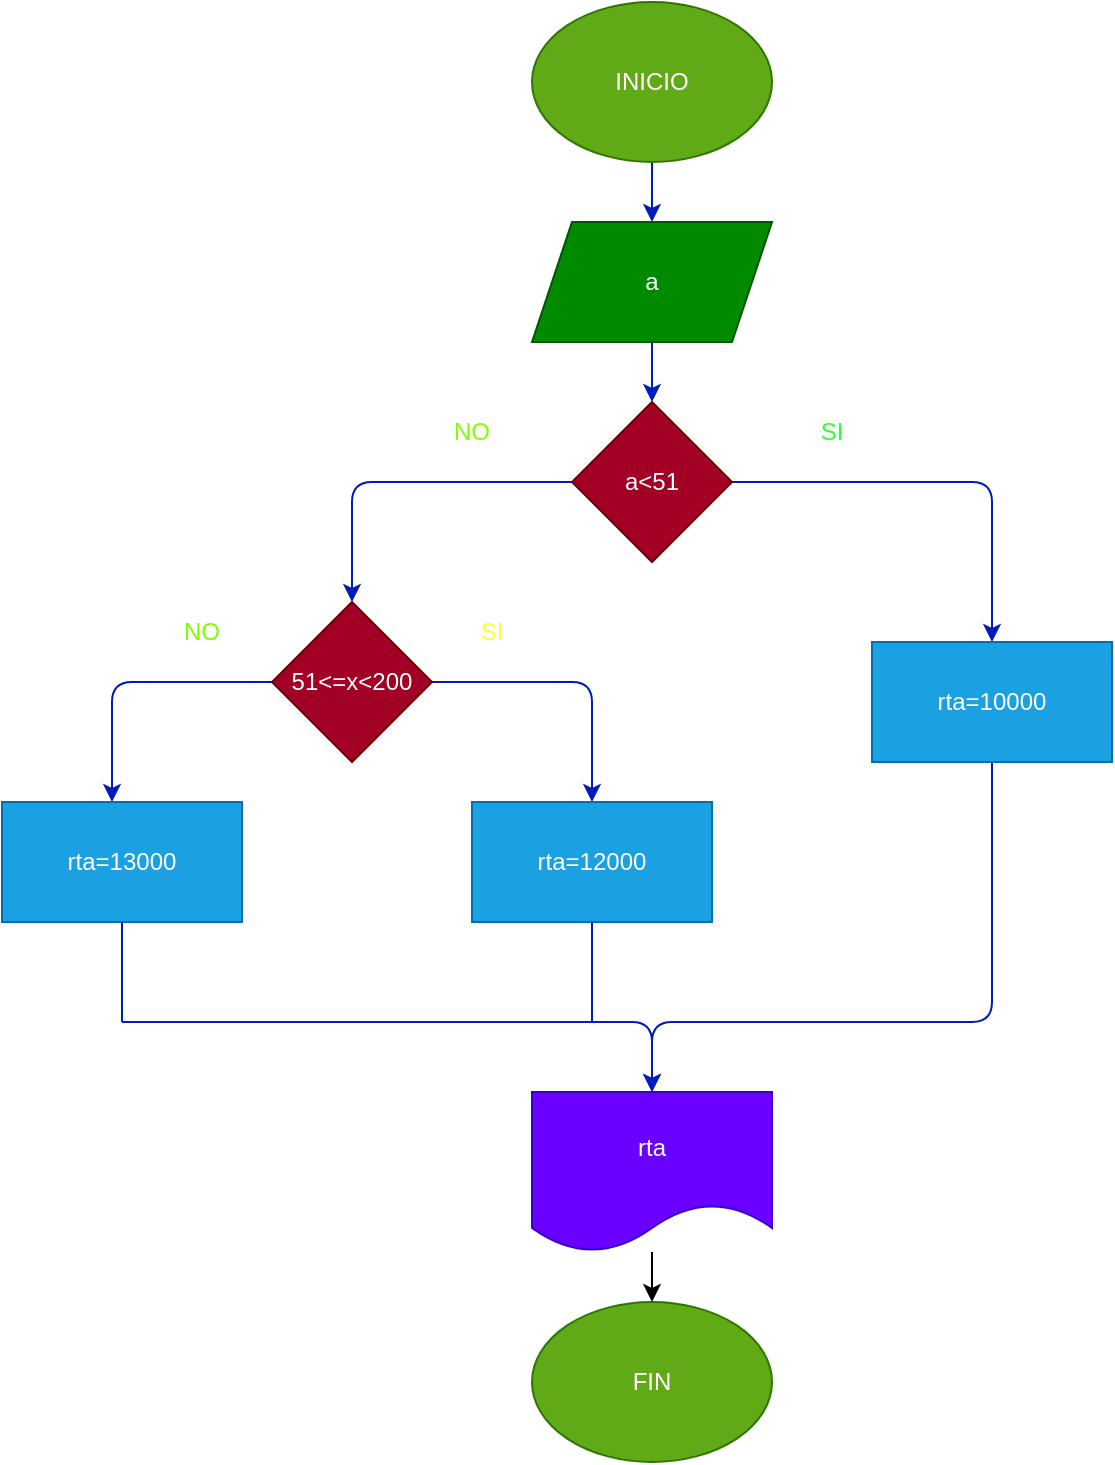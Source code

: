 <mxfile>
    <diagram id="9xjZ-wp1VaDTFRAoQmiA" name="Página-1">
        <mxGraphModel dx="692" dy="568" grid="1" gridSize="10" guides="1" tooltips="1" connect="1" arrows="1" fold="1" page="1" pageScale="1" pageWidth="850" pageHeight="1100" math="0" shadow="0">
            <root>
                <mxCell id="0"/>
                <mxCell id="1" parent="0"/>
                <mxCell id="2" value="" style="edgeStyle=none;html=1;fillColor=#0050ef;strokeColor=#001DBC;" parent="1" source="3" target="5" edge="1">
                    <mxGeometry relative="1" as="geometry"/>
                </mxCell>
                <mxCell id="3" value="INICIO" style="ellipse;whiteSpace=wrap;html=1;fillColor=#60a917;fontColor=#ffffff;strokeColor=#2D7600;" parent="1" vertex="1">
                    <mxGeometry x="415" width="120" height="80" as="geometry"/>
                </mxCell>
                <mxCell id="4" value="" style="edgeStyle=none;html=1;fillColor=#0050ef;strokeColor=#001DBC;" parent="1" source="5" target="8" edge="1">
                    <mxGeometry relative="1" as="geometry"/>
                </mxCell>
                <mxCell id="5" value="a" style="shape=parallelogram;perimeter=parallelogramPerimeter;whiteSpace=wrap;html=1;fixedSize=1;fillColor=#008a00;fontColor=#ffffff;strokeColor=#005700;" parent="1" vertex="1">
                    <mxGeometry x="415" y="110" width="120" height="60" as="geometry"/>
                </mxCell>
                <mxCell id="6" value="" style="edgeStyle=none;html=1;fillColor=#0050ef;strokeColor=#001DBC;" parent="1" source="8" target="10" edge="1">
                    <mxGeometry relative="1" as="geometry">
                        <Array as="points">
                            <mxPoint x="645" y="240"/>
                        </Array>
                    </mxGeometry>
                </mxCell>
                <mxCell id="7" value="" style="edgeStyle=none;html=1;fillColor=#0050ef;strokeColor=#001DBC;" parent="1" source="8" target="13" edge="1">
                    <mxGeometry relative="1" as="geometry">
                        <Array as="points">
                            <mxPoint x="325" y="240"/>
                        </Array>
                    </mxGeometry>
                </mxCell>
                <mxCell id="8" value="a&amp;lt;51" style="rhombus;whiteSpace=wrap;html=1;fillColor=#a20025;fontColor=#ffffff;strokeColor=#6F0000;" parent="1" vertex="1">
                    <mxGeometry x="435" y="200" width="80" height="80" as="geometry"/>
                </mxCell>
                <mxCell id="27" style="edgeStyle=none;html=1;entryX=0.5;entryY=0;entryDx=0;entryDy=0;fontColor=#33FF33;fillColor=#0050ef;strokeColor=#001DBC;" parent="1" source="10" target="20" edge="1">
                    <mxGeometry relative="1" as="geometry">
                        <Array as="points">
                            <mxPoint x="645" y="510"/>
                            <mxPoint x="475" y="510"/>
                        </Array>
                    </mxGeometry>
                </mxCell>
                <mxCell id="10" value="rta=10000" style="whiteSpace=wrap;html=1;fillColor=#1ba1e2;fontColor=#ffffff;strokeColor=#006EAF;" parent="1" vertex="1">
                    <mxGeometry x="585" y="320" width="120" height="60" as="geometry"/>
                </mxCell>
                <mxCell id="11" value="" style="edgeStyle=none;html=1;fillColor=#0050ef;strokeColor=#001DBC;" parent="1" source="13" target="15" edge="1">
                    <mxGeometry relative="1" as="geometry">
                        <Array as="points">
                            <mxPoint x="445" y="340"/>
                        </Array>
                    </mxGeometry>
                </mxCell>
                <mxCell id="12" value="" style="edgeStyle=none;html=1;fillColor=#0050ef;strokeColor=#001DBC;" parent="1" source="13" edge="1">
                    <mxGeometry relative="1" as="geometry">
                        <Array as="points">
                            <mxPoint x="205" y="340"/>
                        </Array>
                        <mxPoint x="205" y="400" as="targetPoint"/>
                    </mxGeometry>
                </mxCell>
                <mxCell id="13" value="51&amp;lt;=x&amp;lt;200" style="rhombus;whiteSpace=wrap;html=1;fillColor=#a20025;fontColor=#ffffff;strokeColor=#6F0000;" parent="1" vertex="1">
                    <mxGeometry x="285" y="300" width="80" height="80" as="geometry"/>
                </mxCell>
                <mxCell id="15" value="rta=12000" style="whiteSpace=wrap;html=1;fillColor=#1ba1e2;fontColor=#ffffff;strokeColor=#006EAF;" parent="1" vertex="1">
                    <mxGeometry x="385" y="400" width="120" height="60" as="geometry"/>
                </mxCell>
                <mxCell id="17" value="rta=13000" style="whiteSpace=wrap;html=1;fillColor=#1ba1e2;fontColor=#ffffff;strokeColor=#006EAF;" parent="1" vertex="1">
                    <mxGeometry x="150" y="400" width="120" height="60" as="geometry"/>
                </mxCell>
                <mxCell id="19" style="edgeStyle=none;html=1;" parent="1" source="20" target="21" edge="1">
                    <mxGeometry relative="1" as="geometry"/>
                </mxCell>
                <mxCell id="20" value="rta" style="shape=document;whiteSpace=wrap;html=1;boundedLbl=1;fillColor=#6a00ff;fontColor=#ffffff;strokeColor=#3700CC;" parent="1" vertex="1">
                    <mxGeometry x="415" y="545" width="120" height="80" as="geometry"/>
                </mxCell>
                <mxCell id="21" value="FIN" style="ellipse;whiteSpace=wrap;html=1;fillColor=#60a917;fontColor=#ffffff;strokeColor=#2D7600;" parent="1" vertex="1">
                    <mxGeometry x="415" y="650" width="120" height="80" as="geometry"/>
                </mxCell>
                <mxCell id="22" value="&lt;font color=&quot;#33ff33&quot;&gt;SI&lt;/font&gt;" style="text;html=1;strokeColor=none;fillColor=none;align=center;verticalAlign=middle;whiteSpace=wrap;rounded=0;" parent="1" vertex="1">
                    <mxGeometry x="535" y="200" width="60" height="30" as="geometry"/>
                </mxCell>
                <mxCell id="23" value="&lt;font color=&quot;#80ff00&quot;&gt;NO&lt;/font&gt;" style="text;html=1;strokeColor=none;fillColor=none;align=center;verticalAlign=middle;whiteSpace=wrap;rounded=0;" parent="1" vertex="1">
                    <mxGeometry x="355" y="200" width="60" height="30" as="geometry"/>
                </mxCell>
                <mxCell id="24" value="&lt;font color=&quot;#ffff33&quot;&gt;SI&lt;/font&gt;" style="text;html=1;strokeColor=none;fillColor=none;align=center;verticalAlign=middle;whiteSpace=wrap;rounded=0;" parent="1" vertex="1">
                    <mxGeometry x="365" y="300" width="60" height="30" as="geometry"/>
                </mxCell>
                <mxCell id="25" value="&lt;font color=&quot;#80ff00&quot;&gt;NO&lt;/font&gt;" style="text;html=1;strokeColor=none;fillColor=none;align=center;verticalAlign=middle;whiteSpace=wrap;rounded=0;" parent="1" vertex="1">
                    <mxGeometry x="220" y="300" width="60" height="30" as="geometry"/>
                </mxCell>
                <mxCell id="28" value="" style="endArrow=none;html=1;fontColor=#33FF33;exitX=0.5;exitY=1;exitDx=0;exitDy=0;fillColor=#0050ef;strokeColor=#001DBC;" parent="1" source="17" edge="1">
                    <mxGeometry width="50" height="50" relative="1" as="geometry">
                        <mxPoint x="420" y="590" as="sourcePoint"/>
                        <mxPoint x="210" y="510" as="targetPoint"/>
                    </mxGeometry>
                </mxCell>
                <mxCell id="29" value="" style="endArrow=none;html=1;fontColor=#33FF33;entryX=0.5;entryY=1;entryDx=0;entryDy=0;fillColor=#0050ef;strokeColor=#001DBC;" parent="1" target="15" edge="1">
                    <mxGeometry width="50" height="50" relative="1" as="geometry">
                        <mxPoint x="445" y="510" as="sourcePoint"/>
                        <mxPoint x="470" y="540" as="targetPoint"/>
                    </mxGeometry>
                </mxCell>
                <mxCell id="30" value="" style="endArrow=classic;html=1;fontColor=#33FF33;entryX=0.5;entryY=0;entryDx=0;entryDy=0;fillColor=#0050ef;strokeColor=#001DBC;" parent="1" target="20" edge="1">
                    <mxGeometry width="50" height="50" relative="1" as="geometry">
                        <mxPoint x="210" y="510" as="sourcePoint"/>
                        <mxPoint x="620" y="530" as="targetPoint"/>
                        <Array as="points">
                            <mxPoint x="475" y="510"/>
                        </Array>
                    </mxGeometry>
                </mxCell>
            </root>
        </mxGraphModel>
    </diagram>
</mxfile>